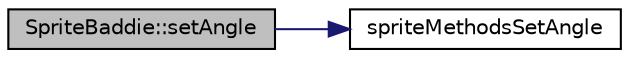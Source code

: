 digraph "SpriteBaddie::setAngle"
{
 // LATEX_PDF_SIZE
  edge [fontname="Helvetica",fontsize="10",labelfontname="Helvetica",labelfontsize="10"];
  node [fontname="Helvetica",fontsize="10",shape=record];
  rankdir="LR";
  Node1 [label="SpriteBaddie::setAngle",height=0.2,width=0.4,color="black", fillcolor="grey75", style="filled", fontcolor="black",tooltip=" "];
  Node1 -> Node2 [color="midnightblue",fontsize="10",style="solid"];
  Node2 [label="spriteMethodsSetAngle",height=0.2,width=0.4,color="black", fillcolor="white", style="filled",URL="$_sprite_methods_8cpp.html#a2614b4b9eef76a54c374fae551197335",tooltip=" "];
}

